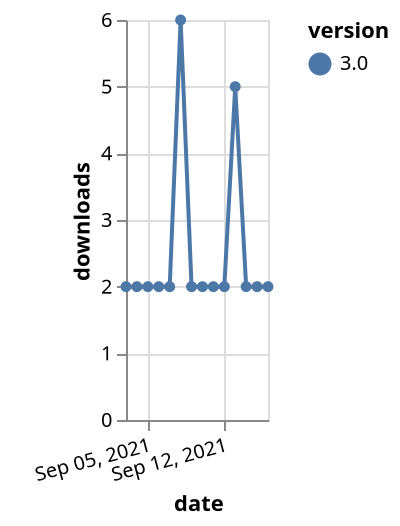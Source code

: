 {"$schema": "https://vega.github.io/schema/vega-lite/v5.json", "description": "A simple bar chart with embedded data.", "data": {"values": [{"date": "2021-09-03", "total": 3428, "delta": 2, "version": "3.0"}, {"date": "2021-09-04", "total": 3430, "delta": 2, "version": "3.0"}, {"date": "2021-09-05", "total": 3432, "delta": 2, "version": "3.0"}, {"date": "2021-09-06", "total": 3434, "delta": 2, "version": "3.0"}, {"date": "2021-09-07", "total": 3436, "delta": 2, "version": "3.0"}, {"date": "2021-09-08", "total": 3442, "delta": 6, "version": "3.0"}, {"date": "2021-09-09", "total": 3444, "delta": 2, "version": "3.0"}, {"date": "2021-09-10", "total": 3446, "delta": 2, "version": "3.0"}, {"date": "2021-09-11", "total": 3448, "delta": 2, "version": "3.0"}, {"date": "2021-09-12", "total": 3450, "delta": 2, "version": "3.0"}, {"date": "2021-09-13", "total": 3455, "delta": 5, "version": "3.0"}, {"date": "2021-09-14", "total": 3457, "delta": 2, "version": "3.0"}, {"date": "2021-09-15", "total": 3459, "delta": 2, "version": "3.0"}, {"date": "2021-09-16", "total": 3461, "delta": 2, "version": "3.0"}]}, "width": "container", "mark": {"type": "line", "point": {"filled": true}}, "encoding": {"x": {"field": "date", "type": "temporal", "timeUnit": "yearmonthdate", "title": "date", "axis": {"labelAngle": -15}}, "y": {"field": "delta", "type": "quantitative", "title": "downloads"}, "color": {"field": "version", "type": "nominal"}, "tooltip": {"field": "delta"}}}